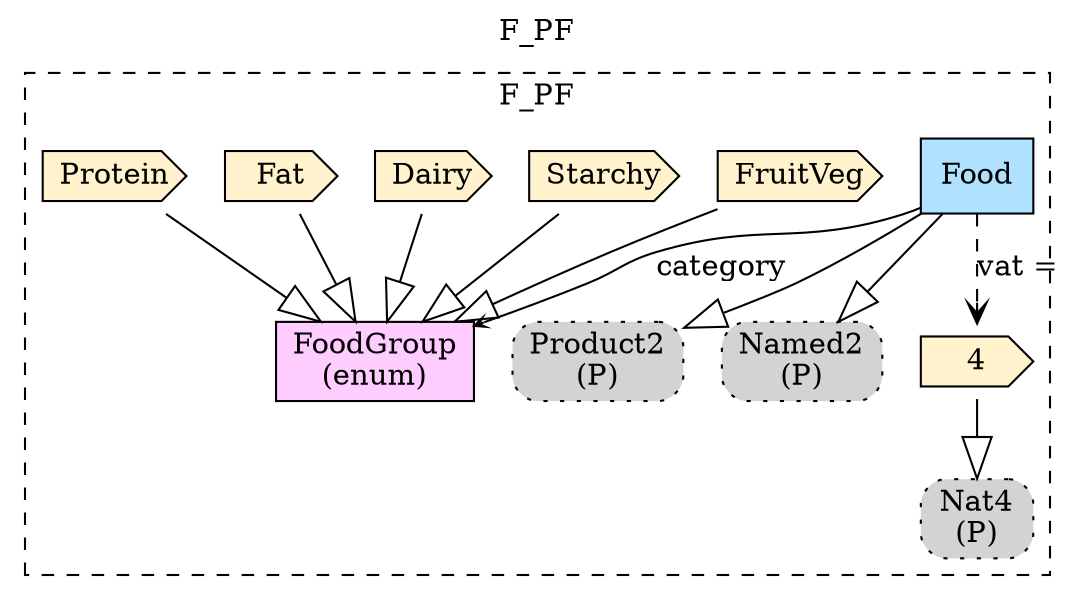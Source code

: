 digraph {graph[label=F_PF,labelloc=tl,labelfontsize=12];
subgraph cluster_F_PF{style=dashed;label=F_PF;
"Food"[shape=record,fillcolor=lightskyblue1,style = filled,label="Food"];
"PNat4"[shape=box,fillcolor=lightgray,style ="rounded,filled,dotted",label=<Nat4<br/>(P)>];
"V4"[shape=cds,fillcolor="#FFF2CC",style = filled,label="4"];
"PProduct2"[shape=box,fillcolor=lightgray,style ="rounded,filled,dotted",label=<Product2<br/>(P)>];
"PNamed2"[shape=box,fillcolor=lightgray,style ="rounded,filled,dotted",label=<Named2<br/>(P)>];
"FoodGroup"[shape=record,fillcolor="#FFCCFF",style = filled,label="FoodGroup\l(enum)"];
"VFruitVeg"[shape=cds,fillcolor="#FFF2CC",style = filled,label="FruitVeg"];
"VStarchy"[shape=cds,fillcolor="#FFF2CC",style = filled,label="Starchy"];
"VDairy"[shape=cds,fillcolor="#FFF2CC",style = filled,label="Dairy"];
"VFat"[shape=cds,fillcolor="#FFF2CC",style = filled,label="Fat"];
"VProtein"[shape=cds,fillcolor="#FFF2CC",style = filled,label="Protein"];

"Food"->"PProduct2"[arrowhead=onormal,arrowsize=2.0];
"Food"->"PNamed2"[arrowhead=onormal,arrowsize=2.0];
"V4"->"PNat4"[arrowhead=onormal,arrowsize=2.0];
"VFruitVeg"->"FoodGroup"[arrowhead=onormal,arrowsize=2.0];
"VStarchy"->"FoodGroup"[arrowhead=onormal,arrowsize=2.0];
"VDairy"->"FoodGroup"[arrowhead=onormal,arrowsize=2.0];
"VFat"->"FoodGroup"[arrowhead=onormal,arrowsize=2.0];
"VProtein"->"FoodGroup"[arrowhead=onormal,arrowsize=2.0];
"Food"->"FoodGroup"[label="category",arrowhead=vee,headlabel="",arrowsize=.5];
"Food"->"V4"[arrowhead=vee,style=dashed,label="vat ="];


}



}